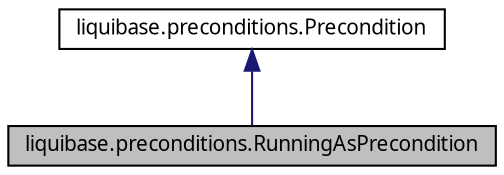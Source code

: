 digraph G
{
  edge [fontname="FreeSans.ttf",fontsize=10,labelfontname="FreeSans.ttf",labelfontsize=10];
  node [fontname="FreeSans.ttf",fontsize=10,shape=record];
  Node1 [label="liquibase.preconditions.RunningAsPrecondition",height=0.2,width=0.4,color="black", fillcolor="grey75", style="filled" fontcolor="black"];
  Node2 -> Node1 [dir=back,color="midnightblue",fontsize=10,style="solid",fontname="FreeSans.ttf"];
  Node2 [label="liquibase.preconditions.Precondition",height=0.2,width=0.4,color="black", fillcolor="white", style="filled",URL="$interfaceliquibase_1_1preconditions_1_1_precondition.html",tooltip="Marker interface for preconditions."];
}
